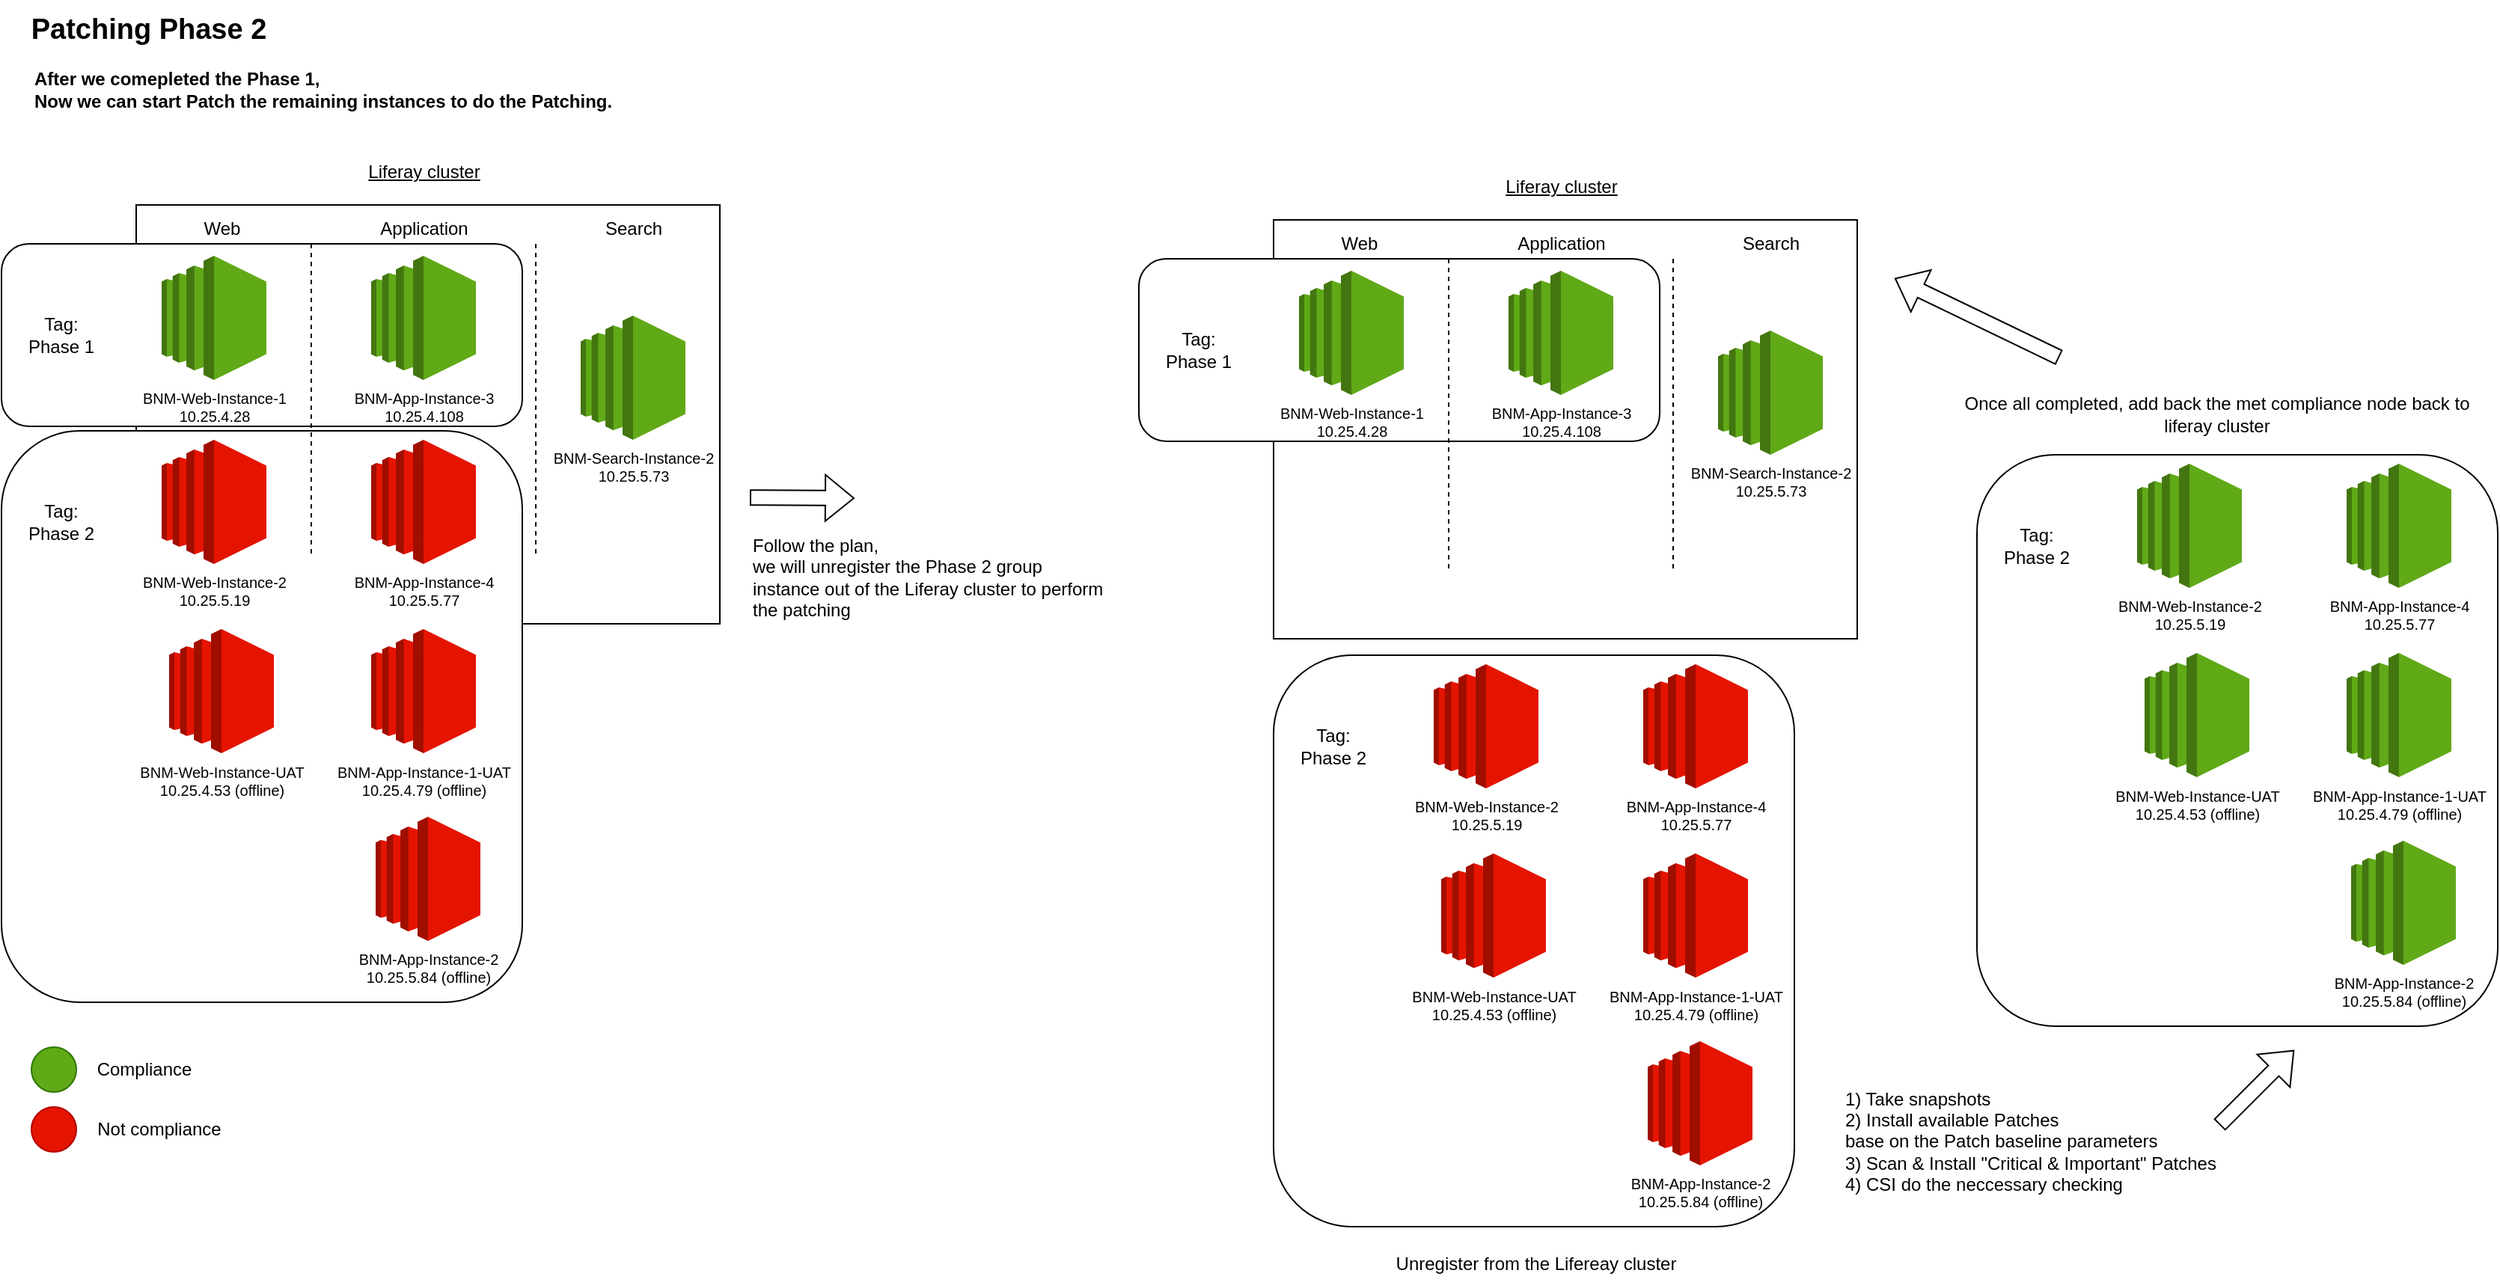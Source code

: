 <mxfile version="22.0.1" type="github">
  <diagram name="Page-1" id="beE_4dxmIc5Rx972VI1b">
    <mxGraphModel dx="1300" dy="723" grid="1" gridSize="10" guides="1" tooltips="1" connect="1" arrows="1" fold="1" page="1" pageScale="1" pageWidth="850" pageHeight="1100" math="0" shadow="0">
      <root>
        <mxCell id="0" />
        <mxCell id="1" parent="0" />
        <mxCell id="F5lLC6z1OZfWjeG4dIKi-2" value="After we comepleted the Phase 1,&amp;nbsp;&lt;br&gt;Now we can start Patch the remaining instances to do the Patching." style="text;html=1;align=left;verticalAlign=middle;resizable=0;points=[];autosize=1;strokeColor=none;fillColor=none;fontStyle=1" vertex="1" parent="1">
          <mxGeometry x="30" y="60" width="410" height="40" as="geometry" />
        </mxCell>
        <mxCell id="F5lLC6z1OZfWjeG4dIKi-3" value="Patching Phase 2" style="text;html=1;align=center;verticalAlign=middle;resizable=0;points=[];autosize=1;strokeColor=none;fillColor=none;fontStyle=1;fontSize=19;" vertex="1" parent="1">
          <mxGeometry x="18" y="20" width="180" height="40" as="geometry" />
        </mxCell>
        <mxCell id="F5lLC6z1OZfWjeG4dIKi-4" value="" style="ellipse;whiteSpace=wrap;html=1;aspect=fixed;fillColor=#60a917;fontColor=#ffffff;strokeColor=#2D7600;" vertex="1" parent="1">
          <mxGeometry x="30" y="720" width="30" height="30" as="geometry" />
        </mxCell>
        <mxCell id="F5lLC6z1OZfWjeG4dIKi-5" value="" style="ellipse;whiteSpace=wrap;html=1;aspect=fixed;fillColor=#e51400;fontColor=#ffffff;strokeColor=#B20000;" vertex="1" parent="1">
          <mxGeometry x="30" y="760" width="30" height="30" as="geometry" />
        </mxCell>
        <mxCell id="F5lLC6z1OZfWjeG4dIKi-6" value="Compliance" style="text;html=1;align=center;verticalAlign=middle;resizable=0;points=[];autosize=1;strokeColor=none;fillColor=none;" vertex="1" parent="1">
          <mxGeometry x="60" y="720" width="90" height="30" as="geometry" />
        </mxCell>
        <mxCell id="F5lLC6z1OZfWjeG4dIKi-7" value="Not compliance" style="text;html=1;align=center;verticalAlign=middle;resizable=0;points=[];autosize=1;strokeColor=none;fillColor=none;" vertex="1" parent="1">
          <mxGeometry x="60" y="760" width="110" height="30" as="geometry" />
        </mxCell>
        <mxCell id="F5lLC6z1OZfWjeG4dIKi-8" value="" style="rounded=0;whiteSpace=wrap;html=1;" vertex="1" parent="1">
          <mxGeometry x="100" y="157" width="390" height="280" as="geometry" />
        </mxCell>
        <mxCell id="F5lLC6z1OZfWjeG4dIKi-9" value="" style="endArrow=none;dashed=1;html=1;rounded=0;shadow=0;" edge="1" parent="1">
          <mxGeometry width="50" height="50" relative="1" as="geometry">
            <mxPoint x="367" y="390" as="sourcePoint" />
            <mxPoint x="367" y="180" as="targetPoint" />
          </mxGeometry>
        </mxCell>
        <mxCell id="F5lLC6z1OZfWjeG4dIKi-10" value="Web" style="text;html=1;align=center;verticalAlign=middle;resizable=0;points=[];autosize=1;strokeColor=none;fillColor=none;shadow=0;" vertex="1" parent="1">
          <mxGeometry x="132" y="158" width="50" height="30" as="geometry" />
        </mxCell>
        <mxCell id="F5lLC6z1OZfWjeG4dIKi-11" value="Application" style="text;html=1;align=center;verticalAlign=middle;resizable=0;points=[];autosize=1;strokeColor=none;fillColor=none;shadow=0;" vertex="1" parent="1">
          <mxGeometry x="252" y="158" width="80" height="30" as="geometry" />
        </mxCell>
        <mxCell id="F5lLC6z1OZfWjeG4dIKi-12" value="Search" style="text;html=1;align=center;verticalAlign=middle;resizable=0;points=[];autosize=1;strokeColor=none;fillColor=none;shadow=0;" vertex="1" parent="1">
          <mxGeometry x="402" y="158" width="60" height="30" as="geometry" />
        </mxCell>
        <mxCell id="F5lLC6z1OZfWjeG4dIKi-13" value="&lt;font color=&quot;#000000&quot;&gt;BNM-Search-Instance-2&lt;br&gt;10.25.5.73&lt;/font&gt;" style="outlineConnect=0;dashed=0;verticalLabelPosition=bottom;verticalAlign=top;align=center;html=1;shape=mxgraph.aws3.ec2;fillColor=#60a917;shadow=0;fontSize=10;fontColor=#ffffff;strokeColor=#2D7600;" vertex="1" parent="1">
          <mxGeometry x="397" y="231" width="70" height="83" as="geometry" />
        </mxCell>
        <mxCell id="F5lLC6z1OZfWjeG4dIKi-14" value="Liferay cluster" style="text;html=1;align=center;verticalAlign=middle;resizable=0;points=[];autosize=1;strokeColor=none;fillColor=none;fontStyle=4" vertex="1" parent="1">
          <mxGeometry x="242" y="120" width="100" height="30" as="geometry" />
        </mxCell>
        <mxCell id="F5lLC6z1OZfWjeG4dIKi-15" value="" style="rounded=1;whiteSpace=wrap;html=1;" vertex="1" parent="1">
          <mxGeometry x="10" y="183" width="348" height="122" as="geometry" />
        </mxCell>
        <mxCell id="F5lLC6z1OZfWjeG4dIKi-16" value="BNM-Web-Instance-1&lt;br&gt;10.25.4.28" style="outlineConnect=0;dashed=0;verticalLabelPosition=bottom;verticalAlign=top;align=center;html=1;shape=mxgraph.aws3.ec2;fillColor=#60a917;shadow=0;fontSize=10;fontColor=#000000;strokeColor=#2D7600;labelBorderColor=none;" vertex="1" parent="1">
          <mxGeometry x="117" y="191" width="70" height="83" as="geometry" />
        </mxCell>
        <mxCell id="F5lLC6z1OZfWjeG4dIKi-17" value="BNM-App-Instance-3&lt;br&gt;10.25.4.108" style="outlineConnect=0;dashed=0;verticalLabelPosition=bottom;verticalAlign=top;align=center;html=1;shape=mxgraph.aws3.ec2;fillColor=#60a917;shadow=0;fontSize=10;fontColor=#000000;strokeColor=#2D7600;labelBorderColor=none;" vertex="1" parent="1">
          <mxGeometry x="257" y="191" width="70" height="83" as="geometry" />
        </mxCell>
        <mxCell id="F5lLC6z1OZfWjeG4dIKi-18" value="" style="rounded=1;whiteSpace=wrap;html=1;labelBorderColor=none;" vertex="1" parent="1">
          <mxGeometry x="10" y="308" width="348" height="382" as="geometry" />
        </mxCell>
        <mxCell id="F5lLC6z1OZfWjeG4dIKi-19" value="BNM-App-Instance-4&lt;br&gt;10.25.5.77" style="outlineConnect=0;dashed=0;verticalLabelPosition=bottom;verticalAlign=top;align=center;html=1;shape=mxgraph.aws3.ec2;fillColor=#e51400;shadow=0;fontSize=10;fontColor=#000000;strokeColor=#B20000;labelBorderColor=none;" vertex="1" parent="1">
          <mxGeometry x="257" y="314" width="70" height="83" as="geometry" />
        </mxCell>
        <mxCell id="F5lLC6z1OZfWjeG4dIKi-20" value="BNM-Web-Instance-2&lt;br&gt;10.25.5.19" style="outlineConnect=0;dashed=0;verticalLabelPosition=bottom;verticalAlign=top;align=center;html=1;shape=mxgraph.aws3.ec2;fillColor=#e51400;shadow=0;fontSize=10;fontColor=#000000;strokeColor=#B20000;labelBorderColor=none;" vertex="1" parent="1">
          <mxGeometry x="117" y="314" width="70" height="83" as="geometry" />
        </mxCell>
        <mxCell id="F5lLC6z1OZfWjeG4dIKi-21" value="Tag: Phase 1" style="text;html=1;strokeColor=none;fillColor=none;align=center;verticalAlign=middle;whiteSpace=wrap;rounded=0;" vertex="1" parent="1">
          <mxGeometry x="20" y="229" width="60" height="30" as="geometry" />
        </mxCell>
        <mxCell id="F5lLC6z1OZfWjeG4dIKi-22" value="Tag: Phase 2" style="text;html=1;strokeColor=none;fillColor=none;align=center;verticalAlign=middle;whiteSpace=wrap;rounded=0;" vertex="1" parent="1">
          <mxGeometry x="20" y="354" width="60" height="30" as="geometry" />
        </mxCell>
        <mxCell id="F5lLC6z1OZfWjeG4dIKi-23" value="BNM-App-Instance-1-UAT&lt;br&gt;10.25.4.79 (offline)" style="outlineConnect=0;dashed=0;verticalLabelPosition=bottom;verticalAlign=top;align=center;html=1;shape=mxgraph.aws3.ec2;fillColor=#e51400;shadow=0;fontSize=10;fontColor=#000000;strokeColor=#B20000;labelBorderColor=none;" vertex="1" parent="1">
          <mxGeometry x="257" y="440.5" width="70" height="83" as="geometry" />
        </mxCell>
        <mxCell id="F5lLC6z1OZfWjeG4dIKi-24" value="BNM-Web-Instance-UAT&lt;br&gt;10.25.4.53 (offline)" style="outlineConnect=0;dashed=0;verticalLabelPosition=bottom;verticalAlign=top;align=center;html=1;shape=mxgraph.aws3.ec2;fillColor=#e51400;shadow=0;fontSize=10;fontColor=#000000;strokeColor=#B20000;labelBorderColor=none;" vertex="1" parent="1">
          <mxGeometry x="122" y="440.5" width="70" height="83" as="geometry" />
        </mxCell>
        <mxCell id="F5lLC6z1OZfWjeG4dIKi-25" value="BNM-App-Instance-2&lt;br&gt;10.25.5.84 (offline)" style="outlineConnect=0;dashed=0;verticalLabelPosition=bottom;verticalAlign=top;align=center;html=1;shape=mxgraph.aws3.ec2;fillColor=#e51400;shadow=0;fontSize=10;fontColor=#000000;strokeColor=#B20000;labelBorderColor=none;" vertex="1" parent="1">
          <mxGeometry x="260" y="566" width="70" height="83" as="geometry" />
        </mxCell>
        <mxCell id="F5lLC6z1OZfWjeG4dIKi-26" value="" style="endArrow=none;dashed=1;html=1;rounded=0;shadow=0;" edge="1" parent="1">
          <mxGeometry width="50" height="50" relative="1" as="geometry">
            <mxPoint x="217" y="390" as="sourcePoint" />
            <mxPoint x="217" y="180" as="targetPoint" />
          </mxGeometry>
        </mxCell>
        <mxCell id="F5lLC6z1OZfWjeG4dIKi-27" value="" style="shape=flexArrow;endArrow=classic;html=1;rounded=0;" edge="1" parent="1">
          <mxGeometry width="50" height="50" relative="1" as="geometry">
            <mxPoint x="510" y="352.57" as="sourcePoint" />
            <mxPoint x="580" y="353" as="targetPoint" />
          </mxGeometry>
        </mxCell>
        <mxCell id="F5lLC6z1OZfWjeG4dIKi-28" value="Follow the plan,&amp;nbsp;&lt;br&gt;we will unregister the Phase 2 group&amp;nbsp;&lt;br&gt;instance out of the Liferay cluster to perform&amp;nbsp;&lt;br&gt;the patching" style="text;html=1;align=left;verticalAlign=middle;resizable=0;points=[];autosize=1;strokeColor=none;fillColor=none;" vertex="1" parent="1">
          <mxGeometry x="510" y="370.5" width="260" height="70" as="geometry" />
        </mxCell>
        <mxCell id="F5lLC6z1OZfWjeG4dIKi-48" value="" style="shape=flexArrow;endArrow=classic;html=1;rounded=0;" edge="1" parent="1">
          <mxGeometry width="50" height="50" relative="1" as="geometry">
            <mxPoint x="1130" y="774.29" as="sourcePoint" />
            <mxPoint x="1200" y="774.72" as="targetPoint" />
          </mxGeometry>
        </mxCell>
        <mxCell id="F5lLC6z1OZfWjeG4dIKi-49" value="1) Take snapshots&lt;br&gt;2) Install available Patches &lt;br&gt;base on the Patch baseline parameters&lt;br&gt;3) Scan &amp;amp; Install &quot;Critical &amp;amp; Important&quot; Patches&lt;br&gt;4) CSI do the neccessary checking&amp;nbsp;" style="text;html=1;align=left;verticalAlign=middle;resizable=0;points=[];autosize=1;strokeColor=none;fillColor=none;" vertex="1" parent="1">
          <mxGeometry x="1240" y="738" width="270" height="90" as="geometry" />
        </mxCell>
        <mxCell id="F5lLC6z1OZfWjeG4dIKi-54" value="" style="shape=flexArrow;endArrow=classic;html=1;rounded=0;" edge="1" parent="1">
          <mxGeometry width="50" height="50" relative="1" as="geometry">
            <mxPoint x="1492" y="772" as="sourcePoint" />
            <mxPoint x="1542" y="722" as="targetPoint" />
          </mxGeometry>
        </mxCell>
        <mxCell id="F5lLC6z1OZfWjeG4dIKi-55" value="Unregister from the Lifereay cluster" style="text;html=1;align=center;verticalAlign=middle;resizable=0;points=[];autosize=1;strokeColor=none;fillColor=none;" vertex="1" parent="1">
          <mxGeometry x="930" y="850" width="210" height="30" as="geometry" />
        </mxCell>
        <mxCell id="F5lLC6z1OZfWjeG4dIKi-56" value="" style="shape=flexArrow;endArrow=classic;html=1;rounded=0;" edge="1" parent="1">
          <mxGeometry width="50" height="50" relative="1" as="geometry">
            <mxPoint x="1385" y="259" as="sourcePoint" />
            <mxPoint x="1275" y="206" as="targetPoint" />
          </mxGeometry>
        </mxCell>
        <mxCell id="F5lLC6z1OZfWjeG4dIKi-57" value="Once all completed, add back the met compliance node back to&lt;br&gt;liferay cluster" style="text;html=1;align=center;verticalAlign=middle;resizable=0;points=[];autosize=1;strokeColor=none;fillColor=none;" vertex="1" parent="1">
          <mxGeometry x="1310" y="276.75" width="360" height="40" as="geometry" />
        </mxCell>
        <mxCell id="F5lLC6z1OZfWjeG4dIKi-59" value="" style="rounded=0;whiteSpace=wrap;html=1;" vertex="1" parent="1">
          <mxGeometry x="860" y="167" width="390" height="280" as="geometry" />
        </mxCell>
        <mxCell id="F5lLC6z1OZfWjeG4dIKi-60" value="" style="endArrow=none;dashed=1;html=1;rounded=0;shadow=0;" edge="1" parent="1">
          <mxGeometry width="50" height="50" relative="1" as="geometry">
            <mxPoint x="1127" y="400" as="sourcePoint" />
            <mxPoint x="1127" y="190" as="targetPoint" />
          </mxGeometry>
        </mxCell>
        <mxCell id="F5lLC6z1OZfWjeG4dIKi-61" value="Web" style="text;html=1;align=center;verticalAlign=middle;resizable=0;points=[];autosize=1;strokeColor=none;fillColor=none;shadow=0;" vertex="1" parent="1">
          <mxGeometry x="892" y="168" width="50" height="30" as="geometry" />
        </mxCell>
        <mxCell id="F5lLC6z1OZfWjeG4dIKi-62" value="Application" style="text;html=1;align=center;verticalAlign=middle;resizable=0;points=[];autosize=1;strokeColor=none;fillColor=none;shadow=0;" vertex="1" parent="1">
          <mxGeometry x="1012" y="168" width="80" height="30" as="geometry" />
        </mxCell>
        <mxCell id="F5lLC6z1OZfWjeG4dIKi-63" value="Search" style="text;html=1;align=center;verticalAlign=middle;resizable=0;points=[];autosize=1;strokeColor=none;fillColor=none;shadow=0;" vertex="1" parent="1">
          <mxGeometry x="1162" y="168" width="60" height="30" as="geometry" />
        </mxCell>
        <mxCell id="F5lLC6z1OZfWjeG4dIKi-64" value="&lt;font color=&quot;#000000&quot;&gt;BNM-Search-Instance-2&lt;br&gt;10.25.5.73&lt;/font&gt;" style="outlineConnect=0;dashed=0;verticalLabelPosition=bottom;verticalAlign=top;align=center;html=1;shape=mxgraph.aws3.ec2;fillColor=#60a917;shadow=0;fontSize=10;fontColor=#ffffff;strokeColor=#2D7600;" vertex="1" parent="1">
          <mxGeometry x="1157" y="241" width="70" height="83" as="geometry" />
        </mxCell>
        <mxCell id="F5lLC6z1OZfWjeG4dIKi-65" value="Liferay cluster" style="text;html=1;align=center;verticalAlign=middle;resizable=0;points=[];autosize=1;strokeColor=none;fillColor=none;fontStyle=4" vertex="1" parent="1">
          <mxGeometry x="1002" y="130" width="100" height="30" as="geometry" />
        </mxCell>
        <mxCell id="F5lLC6z1OZfWjeG4dIKi-66" value="" style="rounded=1;whiteSpace=wrap;html=1;" vertex="1" parent="1">
          <mxGeometry x="770" y="193" width="348" height="122" as="geometry" />
        </mxCell>
        <mxCell id="F5lLC6z1OZfWjeG4dIKi-67" value="BNM-Web-Instance-1&lt;br&gt;10.25.4.28" style="outlineConnect=0;dashed=0;verticalLabelPosition=bottom;verticalAlign=top;align=center;html=1;shape=mxgraph.aws3.ec2;fillColor=#60a917;shadow=0;fontSize=10;fontColor=#000000;strokeColor=#2D7600;labelBorderColor=none;" vertex="1" parent="1">
          <mxGeometry x="877" y="201" width="70" height="83" as="geometry" />
        </mxCell>
        <mxCell id="F5lLC6z1OZfWjeG4dIKi-68" value="BNM-App-Instance-3&lt;br&gt;10.25.4.108" style="outlineConnect=0;dashed=0;verticalLabelPosition=bottom;verticalAlign=top;align=center;html=1;shape=mxgraph.aws3.ec2;fillColor=#60a917;shadow=0;fontSize=10;fontColor=#000000;strokeColor=#2D7600;labelBorderColor=none;" vertex="1" parent="1">
          <mxGeometry x="1017" y="201" width="70" height="83" as="geometry" />
        </mxCell>
        <mxCell id="F5lLC6z1OZfWjeG4dIKi-69" value="" style="rounded=1;whiteSpace=wrap;html=1;labelBorderColor=none;" vertex="1" parent="1">
          <mxGeometry x="860" y="458" width="348" height="382" as="geometry" />
        </mxCell>
        <mxCell id="F5lLC6z1OZfWjeG4dIKi-70" value="BNM-App-Instance-4&lt;br&gt;10.25.5.77" style="outlineConnect=0;dashed=0;verticalLabelPosition=bottom;verticalAlign=top;align=center;html=1;shape=mxgraph.aws3.ec2;fillColor=#e51400;shadow=0;fontSize=10;fontColor=#000000;strokeColor=#B20000;labelBorderColor=none;" vertex="1" parent="1">
          <mxGeometry x="1107" y="464" width="70" height="83" as="geometry" />
        </mxCell>
        <mxCell id="F5lLC6z1OZfWjeG4dIKi-71" value="BNM-Web-Instance-2&lt;br&gt;10.25.5.19" style="outlineConnect=0;dashed=0;verticalLabelPosition=bottom;verticalAlign=top;align=center;html=1;shape=mxgraph.aws3.ec2;fillColor=#e51400;shadow=0;fontSize=10;fontColor=#000000;strokeColor=#B20000;labelBorderColor=none;" vertex="1" parent="1">
          <mxGeometry x="967" y="464" width="70" height="83" as="geometry" />
        </mxCell>
        <mxCell id="F5lLC6z1OZfWjeG4dIKi-72" value="Tag: Phase 1" style="text;html=1;strokeColor=none;fillColor=none;align=center;verticalAlign=middle;whiteSpace=wrap;rounded=0;" vertex="1" parent="1">
          <mxGeometry x="780" y="239" width="60" height="30" as="geometry" />
        </mxCell>
        <mxCell id="F5lLC6z1OZfWjeG4dIKi-73" value="Tag: Phase 2" style="text;html=1;strokeColor=none;fillColor=none;align=center;verticalAlign=middle;whiteSpace=wrap;rounded=0;" vertex="1" parent="1">
          <mxGeometry x="870" y="504" width="60" height="30" as="geometry" />
        </mxCell>
        <mxCell id="F5lLC6z1OZfWjeG4dIKi-74" value="BNM-App-Instance-1-UAT&lt;br&gt;10.25.4.79 (offline)" style="outlineConnect=0;dashed=0;verticalLabelPosition=bottom;verticalAlign=top;align=center;html=1;shape=mxgraph.aws3.ec2;fillColor=#e51400;shadow=0;fontSize=10;fontColor=#000000;strokeColor=#B20000;labelBorderColor=none;" vertex="1" parent="1">
          <mxGeometry x="1107" y="590.5" width="70" height="83" as="geometry" />
        </mxCell>
        <mxCell id="F5lLC6z1OZfWjeG4dIKi-75" value="BNM-Web-Instance-UAT&lt;br&gt;10.25.4.53 (offline)" style="outlineConnect=0;dashed=0;verticalLabelPosition=bottom;verticalAlign=top;align=center;html=1;shape=mxgraph.aws3.ec2;fillColor=#e51400;shadow=0;fontSize=10;fontColor=#000000;strokeColor=#B20000;labelBorderColor=none;" vertex="1" parent="1">
          <mxGeometry x="972" y="590.5" width="70" height="83" as="geometry" />
        </mxCell>
        <mxCell id="F5lLC6z1OZfWjeG4dIKi-76" value="BNM-App-Instance-2&lt;br&gt;10.25.5.84 (offline)" style="outlineConnect=0;dashed=0;verticalLabelPosition=bottom;verticalAlign=top;align=center;html=1;shape=mxgraph.aws3.ec2;fillColor=#e51400;shadow=0;fontSize=10;fontColor=#000000;strokeColor=#B20000;labelBorderColor=none;" vertex="1" parent="1">
          <mxGeometry x="1110" y="716" width="70" height="83" as="geometry" />
        </mxCell>
        <mxCell id="F5lLC6z1OZfWjeG4dIKi-77" value="" style="endArrow=none;dashed=1;html=1;rounded=0;shadow=0;" edge="1" parent="1">
          <mxGeometry width="50" height="50" relative="1" as="geometry">
            <mxPoint x="977" y="400" as="sourcePoint" />
            <mxPoint x="977" y="190" as="targetPoint" />
          </mxGeometry>
        </mxCell>
        <mxCell id="F5lLC6z1OZfWjeG4dIKi-86" value="" style="shape=flexArrow;endArrow=classic;html=1;rounded=0;" edge="1" parent="1">
          <mxGeometry width="50" height="50" relative="1" as="geometry">
            <mxPoint x="1600" y="640.29" as="sourcePoint" />
            <mxPoint x="1670" y="640.72" as="targetPoint" />
          </mxGeometry>
        </mxCell>
        <mxCell id="F5lLC6z1OZfWjeG4dIKi-87" value="" style="rounded=1;whiteSpace=wrap;html=1;labelBorderColor=none;" vertex="1" parent="1">
          <mxGeometry x="1330" y="324" width="348" height="382" as="geometry" />
        </mxCell>
        <mxCell id="F5lLC6z1OZfWjeG4dIKi-88" value="BNM-App-Instance-4&lt;br&gt;10.25.5.77" style="outlineConnect=0;dashed=0;verticalLabelPosition=bottom;verticalAlign=top;align=center;html=1;shape=mxgraph.aws3.ec2;fillColor=#60a917;shadow=0;fontSize=10;fontColor=#000000;strokeColor=#2D7600;labelBorderColor=none;" vertex="1" parent="1">
          <mxGeometry x="1577" y="330" width="70" height="83" as="geometry" />
        </mxCell>
        <mxCell id="F5lLC6z1OZfWjeG4dIKi-89" value="BNM-Web-Instance-2&lt;br&gt;10.25.5.19" style="outlineConnect=0;dashed=0;verticalLabelPosition=bottom;verticalAlign=top;align=center;html=1;shape=mxgraph.aws3.ec2;fillColor=#60a917;shadow=0;fontSize=10;fontColor=#000000;strokeColor=#2D7600;labelBorderColor=none;" vertex="1" parent="1">
          <mxGeometry x="1437" y="330" width="70" height="83" as="geometry" />
        </mxCell>
        <mxCell id="F5lLC6z1OZfWjeG4dIKi-90" value="Tag: Phase 2" style="text;html=1;strokeColor=none;fillColor=none;align=center;verticalAlign=middle;whiteSpace=wrap;rounded=0;" vertex="1" parent="1">
          <mxGeometry x="1340" y="370" width="60" height="30" as="geometry" />
        </mxCell>
        <mxCell id="F5lLC6z1OZfWjeG4dIKi-91" value="BNM-App-Instance-1-UAT&lt;br&gt;10.25.4.79 (offline)" style="outlineConnect=0;dashed=0;verticalLabelPosition=bottom;verticalAlign=top;align=center;html=1;shape=mxgraph.aws3.ec2;fillColor=#60a917;shadow=0;fontSize=10;fontColor=#000000;strokeColor=#2D7600;labelBorderColor=none;" vertex="1" parent="1">
          <mxGeometry x="1577" y="456.5" width="70" height="83" as="geometry" />
        </mxCell>
        <mxCell id="F5lLC6z1OZfWjeG4dIKi-92" value="BNM-Web-Instance-UAT&lt;br&gt;10.25.4.53 (offline)" style="outlineConnect=0;dashed=0;verticalLabelPosition=bottom;verticalAlign=top;align=center;html=1;shape=mxgraph.aws3.ec2;fillColor=#60a917;shadow=0;fontSize=10;fontColor=#000000;strokeColor=#2D7600;labelBorderColor=none;" vertex="1" parent="1">
          <mxGeometry x="1442" y="456.5" width="70" height="83" as="geometry" />
        </mxCell>
        <mxCell id="F5lLC6z1OZfWjeG4dIKi-93" value="BNM-App-Instance-2&lt;br&gt;10.25.5.84 (offline)" style="outlineConnect=0;dashed=0;verticalLabelPosition=bottom;verticalAlign=top;align=center;html=1;shape=mxgraph.aws3.ec2;fillColor=#60a917;shadow=0;fontSize=10;fontColor=#000000;strokeColor=#2D7600;labelBorderColor=none;" vertex="1" parent="1">
          <mxGeometry x="1580" y="582" width="70" height="83" as="geometry" />
        </mxCell>
      </root>
    </mxGraphModel>
  </diagram>
</mxfile>
